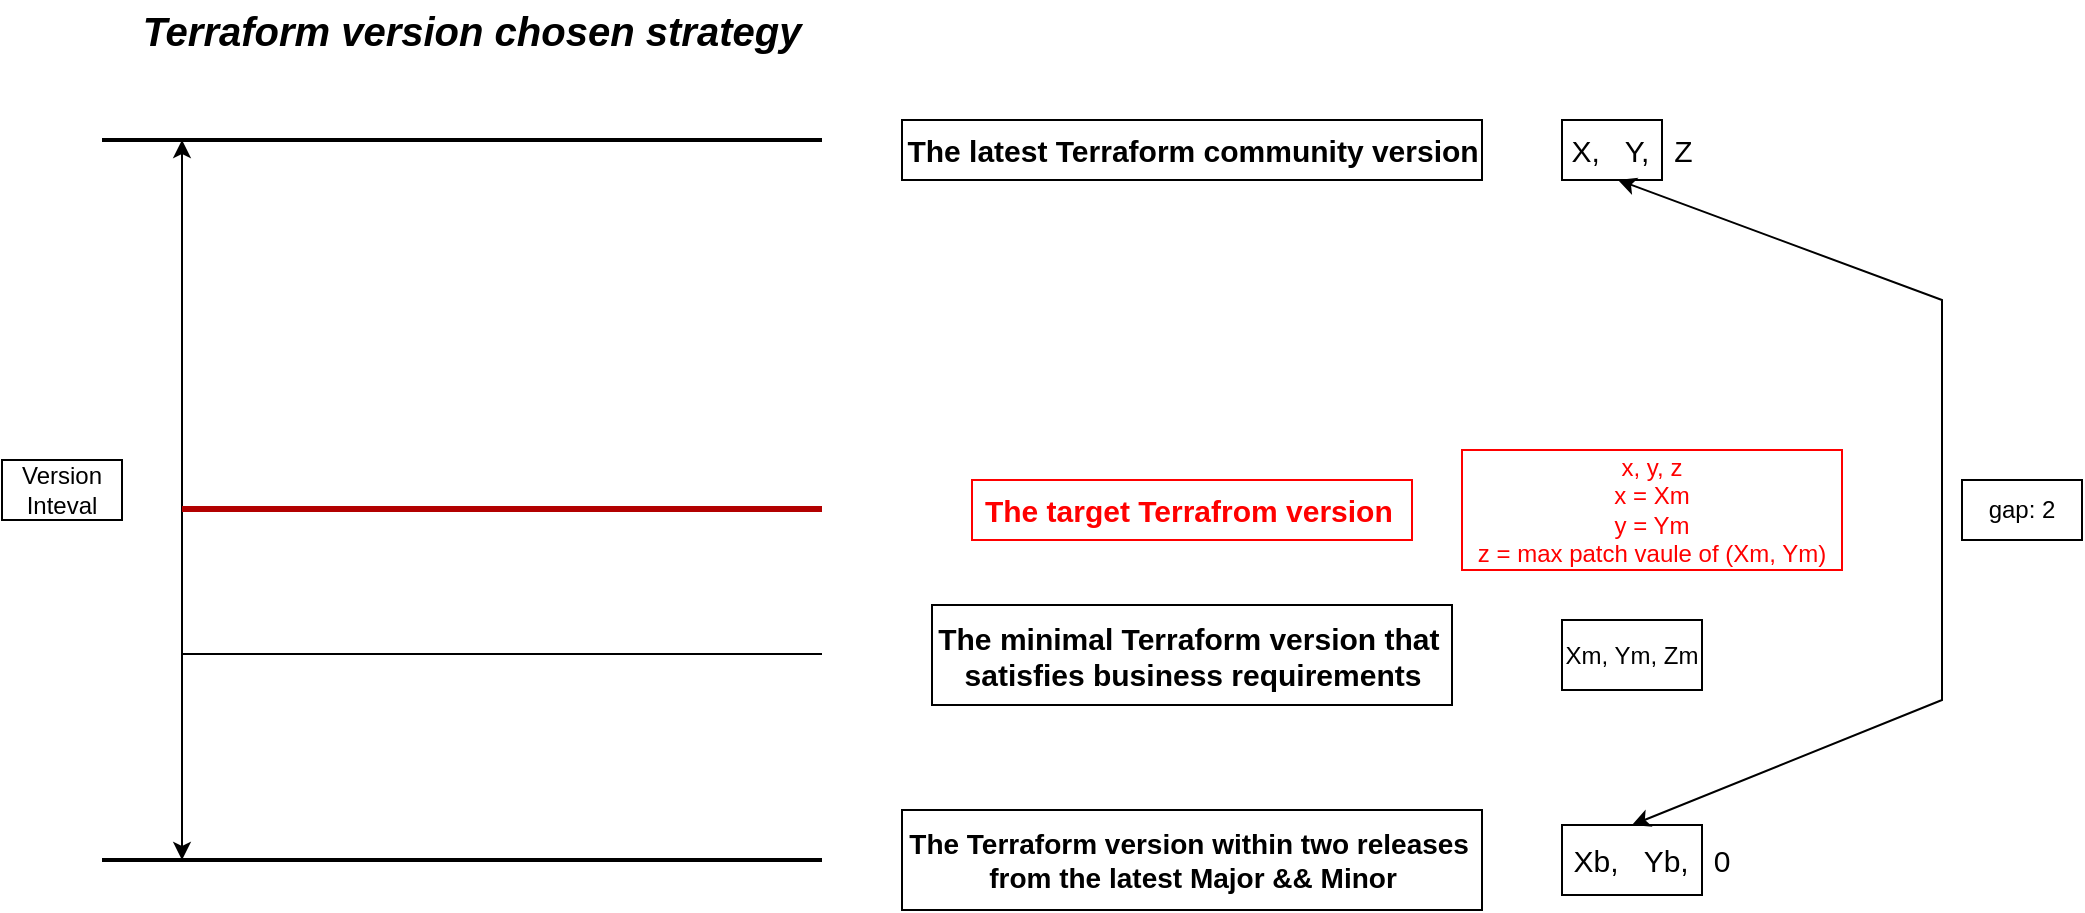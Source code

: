 <mxfile version="24.8.2">
  <diagram name="Page-1" id="SNY0OpUELZmeCXlAanHq">
    <mxGraphModel dx="1193" dy="693" grid="1" gridSize="10" guides="1" tooltips="1" connect="1" arrows="1" fold="1" page="1" pageScale="1" pageWidth="850" pageHeight="1100" math="0" shadow="0">
      <root>
        <mxCell id="0" />
        <mxCell id="1" parent="0" />
        <mxCell id="e1wBllEiI9DtdUGpIRzY-41" value="" style="rounded=0;whiteSpace=wrap;html=1;fillColor=none;" vertex="1" parent="1">
          <mxGeometry x="890" y="150" width="50" height="30" as="geometry" />
        </mxCell>
        <mxCell id="e1wBllEiI9DtdUGpIRzY-3" value="" style="endArrow=none;html=1;rounded=0;strokeWidth=2;" edge="1" parent="1">
          <mxGeometry width="50" height="50" relative="1" as="geometry">
            <mxPoint x="160" y="160" as="sourcePoint" />
            <mxPoint x="520" y="160" as="targetPoint" />
          </mxGeometry>
        </mxCell>
        <mxCell id="e1wBllEiI9DtdUGpIRzY-4" value="" style="endArrow=none;html=1;rounded=0;strokeWidth=2;" edge="1" parent="1">
          <mxGeometry width="50" height="50" relative="1" as="geometry">
            <mxPoint x="160" y="520" as="sourcePoint" />
            <mxPoint x="520" y="520" as="targetPoint" />
          </mxGeometry>
        </mxCell>
        <mxCell id="e1wBllEiI9DtdUGpIRzY-6" value="&lt;font style=&quot;font-size: 15px;&quot;&gt;&lt;span&gt;The latest Terraform community version&lt;/span&gt;&lt;/font&gt;" style="text;html=1;align=center;verticalAlign=middle;resizable=0;points=[];autosize=1;strokeColor=default;fillColor=none;fontStyle=1" vertex="1" parent="1">
          <mxGeometry x="560" y="150" width="290" height="30" as="geometry" />
        </mxCell>
        <mxCell id="e1wBllEiI9DtdUGpIRzY-8" value="The Terraform version within two releases&amp;nbsp;&lt;br style=&quot;font-size: 14px;&quot;&gt;from the latest Major &amp;amp;&amp;amp; Minor" style="text;html=1;align=center;verticalAlign=middle;resizable=0;points=[];autosize=1;strokeColor=default;fillColor=none;gradientColor=none;fontSize=14;fontStyle=1" vertex="1" parent="1">
          <mxGeometry x="560" y="495" width="290" height="50" as="geometry" />
        </mxCell>
        <mxCell id="e1wBllEiI9DtdUGpIRzY-13" value="" style="endArrow=classic;startArrow=classic;html=1;rounded=0;" edge="1" parent="1">
          <mxGeometry width="50" height="50" relative="1" as="geometry">
            <mxPoint x="200" y="520" as="sourcePoint" />
            <mxPoint x="200" y="160" as="targetPoint" />
          </mxGeometry>
        </mxCell>
        <mxCell id="e1wBllEiI9DtdUGpIRzY-14" value="Version&lt;div&gt;Inteval&lt;/div&gt;" style="text;html=1;align=center;verticalAlign=middle;whiteSpace=wrap;rounded=0;strokeColor=default;" vertex="1" parent="1">
          <mxGeometry x="110" y="320" width="60" height="30" as="geometry" />
        </mxCell>
        <mxCell id="e1wBllEiI9DtdUGpIRzY-40" value="&lt;font style=&quot;font-size: 15px;&quot;&gt;X,&amp;nbsp; &amp;nbsp;Y,&amp;nbsp; &amp;nbsp;Z&lt;/font&gt;" style="text;html=1;align=center;verticalAlign=middle;whiteSpace=wrap;rounded=0;fillColor=none;strokeColor=none;" vertex="1" parent="1">
          <mxGeometry x="870" y="150" width="110" height="30" as="geometry" />
        </mxCell>
        <mxCell id="e1wBllEiI9DtdUGpIRzY-43" value="&lt;font style=&quot;font-size: 15px;&quot;&gt;Xb,&amp;nbsp; &amp;nbsp;Yb,&amp;nbsp; &amp;nbsp;0&lt;/font&gt;" style="text;html=1;align=center;verticalAlign=middle;whiteSpace=wrap;rounded=0;fillColor=none;strokeColor=none;" vertex="1" parent="1">
          <mxGeometry x="880" y="505" width="110" height="30" as="geometry" />
        </mxCell>
        <mxCell id="e1wBllEiI9DtdUGpIRzY-44" value="" style="rounded=0;whiteSpace=wrap;html=1;fillColor=none;" vertex="1" parent="1">
          <mxGeometry x="890" y="502.5" width="70" height="35" as="geometry" />
        </mxCell>
        <mxCell id="e1wBllEiI9DtdUGpIRzY-48" value="" style="endArrow=classic;startArrow=classic;html=1;rounded=0;exitX=0.5;exitY=0;exitDx=0;exitDy=0;" edge="1" parent="1" source="e1wBllEiI9DtdUGpIRzY-44">
          <mxGeometry width="50" height="50" relative="1" as="geometry">
            <mxPoint x="919" y="506" as="sourcePoint" />
            <mxPoint x="918" y="180" as="targetPoint" />
            <Array as="points">
              <mxPoint x="1080" y="440" />
              <mxPoint x="1080" y="240" />
            </Array>
          </mxGeometry>
        </mxCell>
        <mxCell id="e1wBllEiI9DtdUGpIRzY-49" value="gap: 2" style="text;html=1;align=center;verticalAlign=middle;whiteSpace=wrap;rounded=0;fillColor=none;gradientColor=none;strokeColor=default;" vertex="1" parent="1">
          <mxGeometry x="1090" y="330" width="60" height="30" as="geometry" />
        </mxCell>
        <mxCell id="e1wBllEiI9DtdUGpIRzY-51" value="&lt;font style=&quot;font-size: 15px;&quot;&gt;&lt;span&gt;The minimal Terraform version that&amp;nbsp;&lt;/span&gt;&lt;/font&gt;&lt;div&gt;&lt;font style=&quot;font-size: 15px;&quot;&gt;&lt;span&gt;satisfies&amp;nbsp;&lt;/span&gt;&lt;/font&gt;&lt;span style=&quot;font-size: 15px; background-color: initial;&quot;&gt;business requirements&lt;/span&gt;&lt;/div&gt;" style="text;html=1;align=center;verticalAlign=middle;resizable=0;points=[];autosize=1;strokeColor=default;fillColor=none;fontStyle=1" vertex="1" parent="1">
          <mxGeometry x="575" y="392.5" width="260" height="50" as="geometry" />
        </mxCell>
        <mxCell id="e1wBllEiI9DtdUGpIRzY-52" value="" style="endArrow=none;html=1;rounded=0;" edge="1" parent="1">
          <mxGeometry width="50" height="50" relative="1" as="geometry">
            <mxPoint x="200" y="416.97" as="sourcePoint" />
            <mxPoint x="520" y="416.97" as="targetPoint" />
          </mxGeometry>
        </mxCell>
        <mxCell id="e1wBllEiI9DtdUGpIRzY-54" value="Xm, Ym, Zm" style="rounded=0;whiteSpace=wrap;html=1;fillColor=none;" vertex="1" parent="1">
          <mxGeometry x="890" y="400" width="70" height="35" as="geometry" />
        </mxCell>
        <mxCell id="e1wBllEiI9DtdUGpIRzY-56" value="" style="endArrow=none;html=1;rounded=0;fillColor=#e51400;strokeColor=#B20000;strokeWidth=3;" edge="1" parent="1">
          <mxGeometry width="50" height="50" relative="1" as="geometry">
            <mxPoint x="200" y="344.47" as="sourcePoint" />
            <mxPoint x="520" y="344.47" as="targetPoint" />
          </mxGeometry>
        </mxCell>
        <mxCell id="e1wBllEiI9DtdUGpIRzY-57" value="&lt;span style=&quot;font-size: 15px;&quot;&gt;&lt;font color=&quot;#ff0000&quot;&gt;The target Terrafrom version&amp;nbsp;&lt;/font&gt;&lt;/span&gt;" style="text;html=1;align=center;verticalAlign=middle;resizable=0;points=[];autosize=1;strokeColor=#FF0000;fillColor=none;fontStyle=1" vertex="1" parent="1">
          <mxGeometry x="595" y="330" width="220" height="30" as="geometry" />
        </mxCell>
        <mxCell id="e1wBllEiI9DtdUGpIRzY-58" value="&lt;div&gt;&lt;font&gt;x, y, z&lt;/font&gt;&lt;/div&gt;&lt;div&gt;&lt;span style=&quot;background-color: initial;&quot;&gt;x = Xm&lt;/span&gt;&lt;/div&gt;&lt;div&gt;&lt;span style=&quot;background-color: initial;&quot;&gt;y = Ym&lt;/span&gt;&lt;/div&gt;&lt;div&gt;&lt;span style=&quot;background-color: initial;&quot;&gt;z = max patch vaule of (Xm, Ym)&lt;/span&gt;&lt;/div&gt;" style="rounded=0;whiteSpace=wrap;html=1;fillColor=none;fontColor=#FF0000;strokeColor=#FF0000;" vertex="1" parent="1">
          <mxGeometry x="840" y="315" width="190" height="60" as="geometry" />
        </mxCell>
        <mxCell id="e1wBllEiI9DtdUGpIRzY-61" value="&lt;i style=&quot;font-size: 20px;&quot;&gt;&lt;b style=&quot;font-size: 20px;&quot;&gt;Terraform version chosen &lt;font style=&quot;font-size: 20px;&quot;&gt;strategy&lt;/font&gt;&lt;/b&gt;&lt;/i&gt;" style="text;html=1;align=center;verticalAlign=middle;whiteSpace=wrap;rounded=0;strokeColor=none;fontSize=20;" vertex="1" parent="1">
          <mxGeometry x="170" y="90" width="350" height="30" as="geometry" />
        </mxCell>
      </root>
    </mxGraphModel>
  </diagram>
</mxfile>
